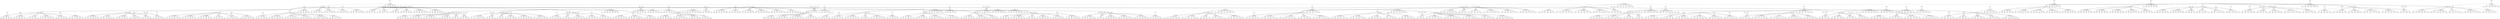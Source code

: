 strict digraph "" {
	0 -> 1	[label=1];
	0 -> 2	[label=1];
	0 -> 3	[label=3];
	0 -> 5	[label=1];
	0 -> 6	[label=3];
	1 -> 0	[label=1];
	1 -> 7	[label=3];
	1 -> 9	[label=0];
	1 -> 11	[label=4];
	1 -> 12	[label=1];
	2 -> 0	[label=3];
	2 -> 13	[label=1];
	2 -> 14	[label=2];
	2 -> 15	[label=4];
	2 -> 16	[label=2];
	2 -> 18	[label=1];
	3 -> 0	[label=1];
	3 -> 19	[label=2];
	3 -> 20	[label=3];
	3 -> 21	[label=0];
	3 -> 22	[label=1];
	3 -> 23	[label=5];
	3 -> 24	[label=1];
	4 -> 0	[label=4];
	4 -> 25	[label=1];
	4 -> 26	[label=3];
	4 -> 27	[label=1];
	4 -> 28	[label=1];
	4 -> 29	[label=4];
	4 -> 30	[label=2];
	5 -> 33	[label=1];
	5 -> 34	[label=2];
	5 -> 35	[label=2];
	5 -> 36	[label=3];
	6 -> 0	[label=2];
	6 -> 37	[label=6];
	6 -> 38	[label=2];
	6 -> 39	[label=4];
	6 -> 40	[label=2];
	6 -> 41	[label=6];
	6 -> 42	[label=2];
	7 -> 1	[label=1];
	7 -> 43	[label=1];
	7 -> 44	[label=4];
	7 -> 45	[label=3];
	7 -> 46	[label=4];
	7 -> 47	[label=3];
	7 -> 48	[label=2];
	8 -> 1	[label=2];
	8 -> 50	[label=3];
	8 -> 51	[label=2];
	8 -> 52	[label=2];
	8 -> 53	[label=0];
	8 -> 54	[label=4];
	9 -> 55	[label=3];
	9 -> 56	[label=3];
	9 -> 57	[label=2];
	9 -> 58	[label=4];
	9 -> 59	[label=2];
	9 -> 60	[label=5];
	10 -> 1	[label=4];
	10 -> 61	[label=3];
	10 -> 62	[label=3];
	10 -> 63	[label=3];
	10 -> 64	[label=3];
	10 -> 65	[label=2];
	10 -> 66	[label=1];
	11 -> 67	[label=4];
	11 -> 68	[label=2];
	11 -> 69	[label=3];
	11 -> 70	[label=3];
	11 -> 71	[label=1];
	11 -> 72	[label=2];
	12 -> 1	[label=0];
	12 -> 73	[label=0];
	12 -> 74	[label=3];
	12 -> 75	[label=4];
	12 -> 76	[label=6];
	12 -> 77	[label=3];
	12 -> 78	[label=2];
	13 -> 2	[label=3];
	13 -> 79	[label=3];
	13 -> 80	[label=2];
	13 -> 81	[label=1];
	13 -> 82	[label=1];
	13 -> 83	[label=6];
	13 -> 84	[label=4];
	14 -> 2	[label=2];
	14 -> 85	[label=1];
	14 -> 86	[label=0];
	14 -> 87	[label=2];
	14 -> 88	[label=2];
	14 -> 89	[label=2];
	14 -> 90	[label=3];
	15 -> 2	[label=3];
	15 -> 91	[label=1];
	15 -> 93	[label=1];
	15 -> 94	[label=0];
	15 -> 95	[label=3];
	15 -> 96	[label=3];
	16 -> 2	[label=4];
	16 -> 97	[label=3];
	16 -> 99	[label=3];
	16 -> 101	[label=1];
	17 -> 2	[label=4];
	17 -> 103	[label=2];
	17 -> 104	[label=1];
	17 -> 105	[label=1];
	17 -> 106	[label=2];
	17 -> 107	[label=4];
	17 -> 108	[label=4];
	18 -> 109	[label=0];
	18 -> 111	[label=2];
	18 -> 113	[label=3];
	18 -> 114	[label=2];
	19 -> 3	[label=3];
	19 -> 115	[label=1];
	19 -> 116	[label=2];
	19 -> 117	[label=5];
	19 -> 118	[label=2];
	20 -> 3	[label=3];
	20 -> 121	[label=4];
	20 -> 122	[label=5];
	20 -> 123	[label=0];
	20 -> 124	[label=4];
	20 -> 125	[label=1];
	20 -> 126	[label=6];
	21 -> 3	[label=2];
	21 -> 127	[label=3];
	21 -> 128	[label=5];
	21 -> 130	[label=4];
	21 -> 131	[label=3];
	22 -> 3	[label=1];
	22 -> 133	[label=2];
	22 -> 137	[label=1];
	22 -> 138	[label=2];
	23 -> 3	[label=1];
	23 -> 139	[label=3];
	23 -> 140	[label=2];
	23 -> 141	[label=1];
	23 -> 142	[label=2];
	23 -> 143	[label=4];
	23 -> 144	[label=3];
	24 -> 3	[label=1];
	24 -> 145	[label=3];
	24 -> 146	[label=1];
	24 -> 147	[label=3];
	24 -> 148	[label=1];
	24 -> 149	[label=4];
	24 -> 150	[label=2];
	25 -> 4	[label=4];
	25 -> 151	[label=3];
	25 -> 152	[label=5];
	25 -> 154	[label=3];
	25 -> 155	[label=2];
	25 -> 156	[label=2];
	26 -> 4	[label=2];
	26 -> 157	[label=3];
	26 -> 158	[label=2];
	26 -> 160	[label=2];
	26 -> 161	[label=5];
	26 -> 162	[label=2];
	27 -> 4	[label=1];
	27 -> 163	[label=3];
	27 -> 164	[label=5];
	27 -> 165	[label=1];
	27 -> 166	[label=3];
	27 -> 167	[label=4];
	27 -> 168	[label=4];
	28 -> 4	[label=5];
	28 -> 170	[label=2];
	28 -> 171	[label=3];
	28 -> 172	[label=3];
	28 -> 173	[label=2];
	28 -> 174	[label=4];
	29 -> 4	[label=2];
	29 -> 175	[label=2];
	29 -> 176	[label=3];
	29 -> 177	[label=1];
	29 -> 178	[label=3];
	29 -> 179	[label=3];
	29 -> 180	[label=1];
	30 -> 4	[label=2];
	30 -> 181	[label=3];
	30 -> 183	[label=3];
	30 -> 184	[label=3];
	30 -> 185	[label=5];
	30 -> 186	[label=4];
	31 -> 5	[label=2];
	31 -> 187	[label=0];
	31 -> 188	[label=4];
	31 -> 189	[label=3];
	31 -> 190	[label=2];
	31 -> 191	[label=2];
	31 -> 192	[label=3];
	32 -> 5	[label=1];
	32 -> 193	[label=2];
	32 -> 195	[label=3];
	32 -> 196	[label=2];
	32 -> 197	[label=5];
	32 -> 198	[label=2];
	33 -> 199	[label=1];
	33 -> 200	[label=2];
	33 -> 201	[label=3];
	33 -> 202	[label=4];
	33 -> 203	[label=4];
	34 -> 5	[label=0];
	34 -> 206	[label=0];
	34 -> 207	[label=3];
	34 -> 208	[label=4];
	34 -> 209	[label=2];
	34 -> 210	[label=2];
	35 -> 5	[label=4];
	35 -> 211	[label=3];
	35 -> 212	[label=3];
	35 -> 213	[label=4];
	35 -> 215	[label=3];
	35 -> 216	[label=3];
	36 -> 5	[label=0];
	36 -> 217	[label=3];
	36 -> 218	[label=2];
	36 -> 219	[label=1];
	36 -> 220	[label=2];
	36 -> 221	[label=4];
	36 -> 222	[label=1];
	37 -> 6	[label=3];
	37 -> 223	[label=3];
	37 -> 224	[label=4];
	37 -> 226	[label=3];
	37 -> 227	[label=3];
	38 -> 6	[label=2];
	38 -> 229	[label=3];
	38 -> 230	[label=4];
	38 -> 231	[label=3];
	38 -> 232	[label=2];
	38 -> 233	[label=3];
	38 -> 234	[label=4];
	39 -> 235	[label=3];
	39 -> 236	[label=1];
	39 -> 237	[label=2];
	39 -> 238	[label=1];
	39 -> 239	[label=3];
	40 -> 6	[label=1];
	40 -> 242	[label=6];
	40 -> 243	[label=1];
	40 -> 245	[label=2];
	40 -> 246	[label=4];
	41 -> 6	[label=2];
	41 -> 248	[label=4];
	41 -> 249	[label=1];
	41 -> 251	[label=3];
	41 -> 252	[label=2];
	42 -> 6	[label=2];
	42 -> 253	[label=2];
	42 -> 254	[label=2];
	42 -> 255	[label=2];
	42 -> 256	[label=4];
	42 -> 258	[label=2];
	43 -> 7	[label=2];
	43 -> 259	[label=3];
	43 -> 260	[label=4];
	43 -> 262	[label=3];
	43 -> 263	[label=4];
	43 -> 264	[label=3];
	44 -> 7	[label=1];
	44 -> 266	[label=1];
	44 -> 267	[label=3];
	44 -> 268	[label=2];
	44 -> 269	[label=2];
	44 -> 270	[label=2];
	45 -> 7	[label=2];
	45 -> 271	[label=3];
	45 -> 272	[label=7];
	45 -> 273	[label=2];
	45 -> 274	[label=4];
	45 -> 276	[label=1];
	46 -> 7	[label=2];
	46 -> 277	[label=3];
	46 -> 278	[label=2];
	46 -> 279	[label=3];
	46 -> 280	[label=2];
	46 -> 281	[label=4];
	46 -> 282	[label=4];
	47 -> 7	[label=1];
	47 -> 283	[label=1];
	47 -> 284	[label=2];
	47 -> 285	[label=5];
	47 -> 287	[label=1];
	47 -> 288	[label=0];
	48 -> 289	[label=4];
	48 -> 290	[label=4];
	48 -> 291	[label=2];
	48 -> 292	[label=2];
	48 -> 293	[label=2];
	48 -> 294	[label=5];
	49 -> 8	[label=1];
	49 -> 295	[label=4];
	49 -> 297	[label=1];
	49 -> 298	[label=3];
	49 -> 299	[label=2];
	49 -> 300	[label=4];
	50 -> 301	[label=4];
	50 -> 302	[label=3];
	50 -> 303	[label=4];
	50 -> 304	[label=1];
	50 -> 306	[label=3];
	51 -> 8	[label=4];
	51 -> 307	[label=0];
	51 -> 308	[label=1];
	51 -> 309	[label=3];
	51 -> 310	[label=2];
	51 -> 311	[label=1];
	52 -> 8	[label=5];
	52 -> 313	[label=3];
	52 -> 314	[label=1];
	52 -> 315	[label=4];
	52 -> 316	[label=2];
	52 -> 317	[label=5];
	53 -> 320	[label=0];
	53 -> 321	[label=4];
	53 -> 322	[label=1];
	53 -> 323	[label=2];
	53 -> 324	[label=2];
	54 -> 325	[label=2];
	54 -> 326	[label=1];
	54 -> 327	[label=0];
	54 -> 328	[label=1];
	54 -> 329	[label=1];
	54 -> 330	[label=4];
	55 -> 9	[label=2];
	55 -> 331	[label=2];
	55 -> 332	[label=5];
	55 -> 333	[label=1];
	55 -> 334	[label=2];
	55 -> 335	[label=4];
	55 -> 336	[label=4];
	56 -> 9	[label=1];
	56 -> 337	[label=3];
	56 -> 338	[label=2];
	56 -> 339	[label=3];
	56 -> 340	[label=5];
	56 -> 341	[label=4];
	56 -> 342	[label=4];
	57 -> 9	[label=3];
	57 -> 343	[label=2];
	57 -> 344	[label=1];
	57 -> 345	[label=4];
	57 -> 346	[label=6];
	57 -> 347	[label=5];
	58 -> 9	[label=5];
	58 -> 350	[label=1];
	58 -> 351	[label=2];
	58 -> 352	[label=1];
	58 -> 353	[label=2];
	58 -> 354	[label=3];
	59 -> 9	[label=1];
	59 -> 355	[label=1];
	59 -> 357	[label=2];
	59 -> 359	[label=3];
	59 -> 360	[label=4];
	60 -> 9	[label=3];
	60 -> 362	[label=3];
	60 -> 363	[label=3];
	60 -> 364	[label=0];
	60 -> 365	[label=2];
	60 -> 366	[label=5];
	61 -> 10	[label=3];
	61 -> 368	[label=2];
	61 -> 370	[label=3];
	61 -> 371	[label=2];
	61 -> 372	[label=3];
	62 -> 10	[label=3];
	62 -> 374	[label=2];
	62 -> 375	[label=3];
	62 -> 376	[label=2];
	62 -> 377	[label=3];
	62 -> 378	[label=1];
	63 -> 379	[label=3];
	63 -> 380	[label=2];
	63 -> 382	[label=1];
	63 -> 384	[label=1];
	64 -> 10	[label=0];
	64 -> 385	[label=2];
	64 -> 386	[label=5];
	64 -> 388	[label=2];
	64 -> 389	[label=1];
	64 -> 390	[label=3];
	65 -> 10	[label=4];
	65 -> 391	[label=2];
	65 -> 392	[label=4];
	65 -> 393	[label=2];
	65 -> 394	[label=2];
	65 -> 395	[label=1];
	65 -> 396	[label=2];
	66 -> 10	[label=1];
	66 -> 397	[label=3];
	66 -> 398	[label=0];
	66 -> 399	[label=3];
	66 -> 400	[label=2];
	66 -> 401	[label=3];
	66 -> 402	[label=5];
	67 -> 11	[label=0];
	67 -> 403	[label=1];
	67 -> 404	[label=1];
	67 -> 405	[label=4];
	67 -> 406	[label=2];
	67 -> 407	[label=1];
	67 -> 408	[label=2];
	68 -> 11	[label=1];
	68 -> 409	[label=2];
	68 -> 410	[label=0];
	68 -> 411	[label=3];
	68 -> 412	[label=2];
	68 -> 413	[label=0];
	68 -> 414	[label=2];
	69 -> 11	[label=1];
	69 -> 415	[label=4];
	69 -> 416	[label=4];
	69 -> 417	[label=4];
	69 -> 418	[label=2];
	69 -> 419	[label=4];
	69 -> 420	[label=7];
	70 -> 11	[label=2];
	70 -> 421	[label=3];
	70 -> 422	[label=3];
	70 -> 423	[label=4];
	70 -> 424	[label=0];
	70 -> 426	[label=4];
	71 -> 11	[label=3];
	71 -> 427	[label=1];
	71 -> 428	[label=3];
	71 -> 430	[label=2];
	71 -> 431	[label=1];
	71 -> 432	[label=1];
	72 -> 11	[label=1];
	72 -> 433	[label=3];
	72 -> 434	[label=2];
	72 -> 435	[label=2];
	72 -> 436	[label=3];
	72 -> 437	[label=4];
	72 -> 438	[label=3];
	73 -> 12	[label=5];
	73 -> 439	[label=2];
	73 -> 440	[label=1];
	73 -> 441	[label=4];
	73 -> 443	[label=3];
	73 -> 444	[label=3];
	74 -> 12	[label=2];
	74 -> 445	[label=4];
	74 -> 446	[label=5];
	74 -> 447	[label=2];
	74 -> 448	[label=1];
	74 -> 449	[label=3];
	74 -> 450	[label=3];
	75 -> 451	[label=3];
	75 -> 452	[label=6];
	75 -> 453	[label=1];
	75 -> 454	[label=2];
	75 -> 455	[label=2];
	75 -> 456	[label=2];
	76 -> 12	[label=3];
	76 -> 457	[label=4];
	76 -> 459	[label=2];
	76 -> 460	[label=1];
	76 -> 461	[label=3];
	76 -> 462	[label=1];
	77 -> 463	[label=5];
	77 -> 464	[label=3];
	77 -> 465	[label=4];
	77 -> 466	[label=2];
	77 -> 467	[label=3];
	77 -> 468	[label=3];
	78 -> 12	[label=3];
	78 -> 469	[label=6];
	78 -> 470	[label=3];
	78 -> 471	[label=5];
	78 -> 473	[label=1];
	78 -> 474	[label=5];
	79 -> 13	[label=7];
	79 -> 475	[label=3];
	79 -> 476	[label=3];
	79 -> 478	[label=2];
	79 -> 479	[label=4];
	79 -> 480	[label=2];
	80 -> 13	[label=1];
	80 -> 481	[label=4];
	80 -> 482	[label=4];
	80 -> 484	[label=3];
	80 -> 485	[label=3];
	80 -> 486	[label=2];
	81 -> 13	[label=1];
	81 -> 487	[label=3];
	81 -> 488	[label=2];
	81 -> 489	[label=3];
	81 -> 490	[label=2];
	81 -> 491	[label=3];
	81 -> 492	[label=3];
	82 -> 493	[label=0];
	82 -> 494	[label=2];
	82 -> 496	[label=3];
	82 -> 497	[label=2];
	82 -> 498	[label=3];
	83 -> 13	[label=5];
	83 -> 500	[label=0];
	83 -> 501	[label=3];
	83 -> 504	[label=3];
	84 -> 13	[label=6];
	84 -> 505	[label=0];
	84 -> 507	[label=3];
	84 -> 508	[label=5];
	84 -> 510	[label=0];
	85 -> 14	[label=2];
	85 -> 511	[label=5];
	85 -> 512	[label=1];
	85 -> 513	[label=0];
	85 -> 514	[label=1];
	85 -> 515	[label=2];
	85 -> 516	[label=2];
	86 -> 14	[label=4];
	86 -> 518	[label=3];
	86 -> 519	[label=3];
	86 -> 521	[label=3];
	86 -> 522	[label=2];
	87 -> 14	[label=2];
	87 -> 524	[label=1];
	87 -> 526	[label=2];
	87 -> 527	[label=2];
	88 -> 529	[label=2];
	88 -> 530	[label=1];
	88 -> 531	[label=3];
	88 -> 533	[label=2];
	88 -> 534	[label=5];
	89 -> 14	[label=4];
	89 -> 535	[label=2];
	89 -> 536	[label=1];
	89 -> 537	[label=1];
	89 -> 538	[label=6];
	89 -> 539	[label=1];
	89 -> 540	[label=2];
	90 -> 14	[label=3];
	90 -> 541	[label=3];
	90 -> 542	[label=3];
	90 -> 543	[label=5];
	90 -> 544	[label=2];
	90 -> 545	[label=2];
	90 -> 546	[label=1];
	91 -> 15	[label=4];
	91 -> 547	[label=3];
	91 -> 548	[label=1];
	91 -> 549	[label=1];
	91 -> 550	[label=3];
	91 -> 551	[label=1];
	92 -> 15	[label=1];
	92 -> 553	[label=5];
	92 -> 554	[label=4];
	92 -> 555	[label=2];
	92 -> 556	[label=2];
	92 -> 557	[label=2];
	92 -> 558	[label=1];
	93 -> 15	[label=5];
	93 -> 561	[label=1];
	93 -> 562	[label=2];
	93 -> 563	[label=3];
	93 -> 564	[label=1];
	94 -> 15	[label=5];
	94 -> 565	[label=3];
	94 -> 566	[label=4];
	94 -> 567	[label=2];
	94 -> 568	[label=3];
	94 -> 569	[label=3];
	95 -> 571	[label=2];
	95 -> 572	[label=2];
	95 -> 573	[label=1];
	95 -> 574	[label=6];
	95 -> 576	[label=2];
	96 -> 15	[label=3];
	96 -> 577	[label=4];
	96 -> 578	[label=3];
	96 -> 580	[label=4];
	96 -> 581	[label=4];
	96 -> 582	[label=2];
	97 -> 583	[label=4];
	97 -> 584	[label=2];
	97 -> 585	[label=2];
	97 -> 586	[label=1];
	97 -> 587	[label=1];
	97 -> 588	[label=3];
	98 -> 16	[label=1];
	98 -> 589	[label=2];
	98 -> 590	[label=1];
	98 -> 591	[label=3];
	98 -> 592	[label=3];
	99 -> 16	[label=2];
	99 -> 595	[label=2];
	99 -> 596	[label=5];
	99 -> 597	[label=0];
	99 -> 598	[label=4];
	99 -> 599	[label=3];
	99 -> 600	[label=3];
	100 -> 16	[label=2];
	100 -> 601	[label=3];
	100 -> 602	[label=4];
	100 -> 603	[label=6];
	100 -> 604	[label=2];
	100 -> 605	[label=4];
	100 -> 606	[label=3];
	101 -> 607	[label=1];
	101 -> 608	[label=0];
	101 -> 609	[label=1];
	101 -> 610	[label=1];
	101 -> 612	[label=1];
	102 -> 16	[label=2];
	102 -> 613	[label=2];
	102 -> 614	[label=3];
	102 -> 616	[label=3];
	102 -> 617	[label=1];
	102 -> 618	[label=3];
	103 -> 17	[label=1];
	103 -> 619	[label=3];
	103 -> 620	[label=2];
	103 -> 621	[label=2];
	103 -> 622	[label=3];
	103 -> 623	[label=3];
	103 -> 624	[label=2];
	104 -> 625	[label=7];
	104 -> 627	[label=1];
	104 -> 628	[label=4];
	104 -> 629	[label=3];
	104 -> 630	[label=2];
	105 -> 17	[label=3];
	105 -> 631	[label=5];
	105 -> 632	[label=3];
	105 -> 633	[label=1];
	105 -> 634	[label=4];
	105 -> 636	[label=3];
	106 -> 17	[label=2];
	106 -> 637	[label=2];
	106 -> 638	[label=3];
	106 -> 639	[label=2];
	106 -> 640	[label=1];
	106 -> 641	[label=2];
	106 -> 642	[label=3];
	107 -> 17	[label=5];
	107 -> 643	[label=2];
	107 -> 644	[label=2];
	107 -> 645	[label=2];
	107 -> 646	[label=0];
	107 -> 647	[label=1];
	107 -> 648	[label=5];
	108 -> 17	[label=3];
	108 -> 649	[label=3];
	108 -> 650	[label=1];
	108 -> 651	[label=4];
	108 -> 652	[label=1];
	108 -> 653	[label=1];
	108 -> 654	[label=3];
	109 -> 18	[label=2];
	109 -> 655	[label=1];
	109 -> 656	[label=3];
	109 -> 657	[label=5];
	109 -> 658	[label=3];
	109 -> 659	[label=2];
	109 -> 660	[label=1];
	110 -> 18	[label=0];
	110 -> 661	[label=4];
	110 -> 662	[label=4];
	110 -> 663	[label=3];
	110 -> 664	[label=2];
	110 -> 665	[label=3];
	110 -> 666	[label=3];
	111 -> 18	[label=3];
	111 -> 667	[label=5];
	111 -> 668	[label=2];
	111 -> 669	[label=4];
	111 -> 670	[label=0];
	111 -> 671	[label=4];
	111 -> 672	[label=1];
	112 -> 18	[label=4];
	112 -> 673	[label=5];
	112 -> 675	[label=6];
	112 -> 676	[label=4];
	112 -> 678	[label=4];
	113 -> 18	[label=1];
	113 -> 679	[label=2];
	113 -> 680	[label=2];
	113 -> 681	[label=3];
	113 -> 683	[label=2];
	113 -> 684	[label=3];
	114 -> 18	[label=3];
	114 -> 687	[label=1];
	114 -> 688	[label=2];
	114 -> 689	[label=3];
	114 -> 690	[label=3];
	115 -> 19	[label=3];
	115 -> 691	[label=1];
	115 -> 692	[label=3];
	115 -> 694	[label=3];
	115 -> 695	[label=1];
	115 -> 696	[label=3];
	116 -> 19	[label=2];
	116 -> 697	[label=1];
	116 -> 699	[label=2];
	116 -> 700	[label=2];
	116 -> 701	[label=2];
	116 -> 702	[label=4];
	117 -> 19	[label=2];
	117 -> 703	[label=0];
	117 -> 704	[label=3];
	117 -> 705	[label=1];
	117 -> 706	[label=3];
	117 -> 707	[label=0];
	117 -> 708	[label=2];
	118 -> 19	[label=3];
	118 -> 709	[label=4];
	118 -> 710	[label=1];
	118 -> 711	[label=2];
	118 -> 713	[label=0];
	118 -> 714	[label=2];
	119 -> 19	[label=2];
	119 -> 715	[label=2];
	119 -> 717	[label=2];
	120 -> 19	[label=1];
	120 -> 721	[label=5];
	120 -> 722	[label=1];
	120 -> 723	[label=3];
	120 -> 725	[label=1];
	120 -> 726	[label=2];
	121 -> 727	[label=2];
	121 -> 728	[label=2];
	121 -> 729	[label=2];
	121 -> 731	[label=2];
	121 -> 732	[label=5];
	122 -> 20	[label=1];
	122 -> 733	[label=4];
	122 -> 734	[label=3];
	122 -> 735	[label=2];
	122 -> 737	[label=1];
	122 -> 738	[label=3];
	123 -> 739	[label=2];
	123 -> 740	[label=3];
	123 -> 741	[label=0];
	123 -> 742	[label=2];
	123 -> 743	[label=3];
	123 -> 744	[label=3];
	124 -> 745	[label=3];
	124 -> 746	[label=1];
	124 -> 747	[label=3];
	124 -> 748	[label=5];
	125 -> 20	[label=4];
	125 -> 751	[label=1];
	125 -> 752	[label=3];
	125 -> 753	[label=3];
	125 -> 754	[label=3];
	125 -> 755	[label=2];
	125 -> 756	[label=2];
	126 -> 757	[label=4];
	126 -> 758	[label=2];
	126 -> 759	[label=3];
	126 -> 760	[label=2];
	126 -> 761	[label=4];
	127 -> 21	[label=3];
	127 -> 763	[label=2];
	127 -> 764	[label=3];
	127 -> 765	[label=2];
	127 -> 766	[label=0];
	127 -> 767	[label=5];
	127 -> 768	[label=4];
	128 -> 21	[label=3];
	128 -> 769	[label=1];
	128 -> 770	[label=2];
	128 -> 772	[label=3];
	128 -> 773	[label=4];
	128 -> 774	[label=3];
	129 -> 21	[label=5];
	129 -> 775	[label=2];
	129 -> 776	[label=4];
	129 -> 777	[label=2];
	129 -> 778	[label=2];
	129 -> 779	[label=3];
	129 -> 780	[label=2];
	130 -> 21	[label=3];
	130 -> 781	[label=3];
	130 -> 782	[label=1];
	130 -> 783	[label=2];
	130 -> 784	[label=5];
	130 -> 785	[label=3];
	130 -> 786	[label=3];
	131 -> 21	[label=3];
	131 -> 787	[label=2];
	131 -> 788	[label=3];
	131 -> 789	[label=4];
	131 -> 790	[label=0];
	131 -> 791	[label=2];
	131 -> 792	[label=0];
	132 -> 21	[label=3];
	132 -> 793	[label=3];
	132 -> 794	[label=2];
	132 -> 795	[label=3];
	132 -> 797	[label=5];
	132 -> 798	[label=0];
	133 -> 22	[label=2];
	133 -> 799	[label=3];
	133 -> 800	[label=3];
	133 -> 801	[label=2];
	133 -> 802	[label=2];
	133 -> 803	[label=1];
	133 -> 804	[label=1];
	134 -> 22	[label=3];
	134 -> 807	[label=3];
	134 -> 808	[label=4];
	134 -> 810	[label=1];
	135 -> 22	[label=1];
	135 -> 811	[label=4];
	135 -> 812	[label=2];
	135 -> 813	[label=4];
	135 -> 814	[label=2];
	135 -> 815	[label=3];
	135 -> 816	[label=3];
	136 -> 22	[label=3];
	136 -> 817	[label=1];
	136 -> 818	[label=4];
	136 -> 819	[label=2];
	136 -> 820	[label=1];
	136 -> 821	[label=4];
	136 -> 822	[label=3];
	137 -> 22	[label=2];
	137 -> 823	[label=1];
	137 -> 824	[label=2];
	137 -> 825	[label=4];
	137 -> 826	[label=4];
	137 -> 828	[label=2];
	138 -> 22	[label=0];
	138 -> 829	[label=2];
	138 -> 830	[label=1];
	138 -> 832	[label=3];
	138 -> 833	[label=2];
	139 -> 835	[label=2];
	139 -> 836	[label=4];
	139 -> 838	[label=4];
	139 -> 840	[label=4];
	140 -> 23	[label=3];
	140 -> 841	[label=2];
	140 -> 842	[label=4];
	140 -> 843	[label=1];
	140 -> 844	[label=6];
	140 -> 845	[label=3];
	140 -> 846	[label=5];
	141 -> 23	[label=2];
	141 -> 848	[label=0];
	141 -> 849	[label=2];
	141 -> 850	[label=1];
	141 -> 851	[label=7];
	142 -> 853	[label=3];
	142 -> 854	[label=4];
	142 -> 855	[label=5];
	142 -> 856	[label=4];
	142 -> 857	[label=2];
	142 -> 858	[label=2];
	143 -> 23	[label=3];
	143 -> 859	[label=3];
	143 -> 860	[label=3];
	143 -> 861	[label=3];
	143 -> 863	[label=3];
	143 -> 864	[label=2];
	144 -> 23	[label=3];
	144 -> 865	[label=3];
	144 -> 866	[label=3];
	144 -> 867	[label=3];
	144 -> 868	[label=2];
	144 -> 869	[label=3];
	144 -> 870	[label=2];
	145 -> 24	[label=6];
	145 -> 871	[label=5];
	145 -> 872	[label=0];
	145 -> 873	[label=2];
	145 -> 874	[label=4];
	145 -> 875	[label=2];
	145 -> 876	[label=0];
	146 -> 24	[label=3];
	146 -> 877	[label=5];
	146 -> 878	[label=2];
	146 -> 879	[label=3];
	147 -> 24	[label=2];
	147 -> 883	[label=0];
	147 -> 884	[label=4];
	147 -> 885	[label=5];
	147 -> 886	[label=2];
	147 -> 887	[label=1];
	148 -> 24	[label=1];
	148 -> 889	[label=3];
	148 -> 890	[label=1];
	148 -> 891	[label=2];
	148 -> 892	[label=7];
	148 -> 893	[label=4];
	148 -> 894	[label=4];
	149 -> 24	[label=1];
	149 -> 895	[label=3];
	149 -> 896	[label=2];
	149 -> 897	[label=1];
	149 -> 898	[label=2];
	149 -> 899	[label=3];
	149 -> 900	[label=2];
	150 -> 901	[label=2];
	150 -> 902	[label=1];
	150 -> 903	[label=2];
	150 -> 904	[label=4];
	150 -> 906	[label=4];
	151 -> 25	[label=5];
	151 -> 907	[label=3];
	151 -> 908	[label=3];
	151 -> 909	[label=3];
	151 -> 910	[label=2];
	151 -> 911	[label=2];
	151 -> 912	[label=1];
	152 -> 25	[label=3];
	152 -> 913	[label=0];
	152 -> 914	[label=3];
	152 -> 915	[label=1];
	152 -> 916	[label=1];
	152 -> 917	[label=2];
	152 -> 918	[label=2];
	153 -> 25	[label=0];
	153 -> 920	[label=2];
	153 -> 921	[label=4];
	153 -> 922	[label=3];
	153 -> 923	[label=1];
	153 -> 924	[label=2];
	154 -> 25	[label=2];
	154 -> 925	[label=1];
	154 -> 926	[label=4];
	154 -> 927	[label=5];
	154 -> 928	[label=2];
	154 -> 929	[label=1];
	154 -> 930	[label=1];
	155 -> 25	[label=3];
	155 -> 931	[label=3];
	155 -> 932	[label=3];
	155 -> 933	[label=4];
	155 -> 934	[label=1];
	155 -> 935	[label=3];
	155 -> 936	[label=3];
	156 -> 25	[label=2];
	156 -> 937	[label=3];
	156 -> 938	[label=1];
	156 -> 939	[label=5];
	156 -> 940	[label=0];
	156 -> 941	[label=1];
	156 -> 942	[label=3];
	157 -> 26	[label=4];
	157 -> 943	[label=1];
	157 -> 944	[label=2];
	157 -> 945	[label=0];
	157 -> 946	[label=2];
	157 -> 947	[label=2];
	157 -> 948	[label=3];
	158 -> 26	[label=1];
	158 -> 949	[label=1];
	158 -> 950	[label=3];
	158 -> 951	[label=5];
	158 -> 952	[label=2];
	158 -> 953	[label=1];
	158 -> 954	[label=2];
	159 -> 26	[label=2];
	159 -> 955	[label=3];
	159 -> 956	[label=1];
	159 -> 957	[label=1];
	159 -> 958	[label=5];
	159 -> 959	[label=3];
	160 -> 26	[label=1];
	160 -> 961	[label=1];
	160 -> 962	[label=2];
	160 -> 963	[label=3];
	160 -> 964	[label=0];
	160 -> 965	[label=3];
	160 -> 966	[label=1];
	161 -> 26	[label=4];
	161 -> 967	[label=3];
	161 -> 968	[label=1];
	161 -> 969	[label=2];
	161 -> 970	[label=1];
	161 -> 971	[label=3];
	161 -> 972	[label=2];
	162 -> 26	[label=3];
	162 -> 974	[label=1];
	162 -> 975	[label=2];
	162 -> 976	[label=1];
	162 -> 977	[label=3];
	162 -> 978	[label=3];
	163 -> 27	[label=5];
	163 -> 979	[label=2];
	163 -> 980	[label=3];
	163 -> 981	[label=2];
	163 -> 982	[label=4];
	163 -> 983	[label=4];
	163 -> 984	[label=3];
	164 -> 985	[label=2];
	164 -> 986	[label=2];
	164 -> 987	[label=2];
	164 -> 988	[label=4];
	164 -> 989	[label=3];
	164 -> 990	[label=2];
	165 -> 991	[label=1];
	165 -> 993	[label=2];
	165 -> 994	[label=3];
	165 -> 995	[label=2];
	166 -> 27	[label=5];
	166 -> 998	[label=3];
	166 -> 999	[label=1];
	166 -> 1000	[label=1];
	166 -> 1001	[label=2];
	166 -> 1002	[label=7];
	167 -> 27	[label=3];
	167 -> 1003	[label=3];
	167 -> 1004	[label=4];
	167 -> 1005	[label=4];
	167 -> 1007	[label=4];
	167 -> 1008	[label=3];
	168 -> 27	[label=4];
	168 -> 1009	[label=3];
	168 -> 1010	[label=3];
	168 -> 1011	[label=1];
	168 -> 1012	[label=3];
	168 -> 1013	[label=2];
	169 -> 28	[label=1];
	169 -> 1015	[label=3];
	169 -> 1016	[label=2];
	169 -> 1017	[label=0];
	169 -> 1018	[label=3];
	169 -> 1019	[label=3];
	170 -> 28	[label=3];
	170 -> 1022	[label=2];
	170 -> 1023	[label=1];
	170 -> 1024	[label=4];
	170 -> 1025	[label=3];
	170 -> 1026	[label=5];
	171 -> 28	[label=3];
	171 -> 1028	[label=0];
	171 -> 1029	[label=5];
	171 -> 1031	[label=4];
	171 -> 1032	[label=4];
	172 -> 28	[label=3];
	172 -> 1034	[label=5];
	172 -> 1035	[label=2];
	172 -> 1036	[label=3];
	172 -> 1037	[label=2];
	172 -> 1038	[label=4];
	173 -> 28	[label=3];
	173 -> 1039	[label=3];
	173 -> 1040	[label=3];
	173 -> 1041	[label=2];
	173 -> 1042	[label=2];
	173 -> 1043	[label=2];
	173 -> 1044	[label=1];
	174 -> 28	[label=4];
	174 -> 1045	[label=4];
	174 -> 1046	[label=4];
	174 -> 1047	[label=2];
	174 -> 1048	[label=4];
	174 -> 1049	[label=2];
	175 -> 1051	[label=4];
	175 -> 1052	[label=2];
	175 -> 1053	[label=0];
	175 -> 1055	[label=6];
	175 -> 1056	[label=2];
	176 -> 29	[label=6];
	176 -> 1057	[label=5];
	176 -> 1058	[label=2];
	176 -> 1060	[label=3];
	176 -> 1061	[label=1];
	176 -> 1062	[label=5];
	177 -> 29	[label=3];
	177 -> 1063	[label=3];
	177 -> 1064	[label=2];
	177 -> 1065	[label=1];
	177 -> 1066	[label=4];
	177 -> 1067	[label=5];
	178 -> 1069	[label=2];
	178 -> 1070	[label=5];
	178 -> 1071	[label=1];
	178 -> 1072	[label=3];
	178 -> 1073	[label=0];
	178 -> 1074	[label=3];
	179 -> 1075	[label=2];
	179 -> 1076	[label=3];
	179 -> 1077	[label=2];
	179 -> 1078	[label=4];
	179 -> 1079	[label=1];
	179 -> 1080	[label=3];
	180 -> 29	[label=2];
	180 -> 1081	[label=1];
	180 -> 1083	[label=1];
	180 -> 1084	[label=5];
	180 -> 1086	[label=1];
	181 -> 30	[label=3];
	181 -> 1087	[label=3];
	181 -> 1088	[label=2];
	181 -> 1089	[label=1];
	181 -> 1090	[label=3];
	181 -> 1091	[label=1];
	181 -> 1092	[label=3];
	182 -> 30	[label=2];
	182 -> 1093	[label=4];
	182 -> 1094	[label=3];
	182 -> 1096	[label=3];
	182 -> 1097	[label=2];
	182 -> 1098	[label=2];
	183 -> 30	[label=1];
	183 -> 1099	[label=1];
	183 -> 1100	[label=5];
	183 -> 1101	[label=2];
	183 -> 1102	[label=2];
	183 -> 1103	[label=1];
	183 -> 1104	[label=3];
	184 -> 30	[label=4];
	184 -> 1105	[label=3];
	184 -> 1106	[label=3];
	184 -> 1107	[label=3];
	184 -> 1108	[label=3];
	184 -> 1110	[label=2];
	185 -> 30	[label=2];
	185 -> 1111	[label=1];
	185 -> 1112	[label=0];
	185 -> 1113	[label=5];
	185 -> 1114	[label=2];
	185 -> 1115	[label=1];
	185 -> 1116	[label=3];
	186 -> 1117	[label=2];
	186 -> 1118	[label=2];
	186 -> 1120	[label=2];
	186 -> 1121	[label=2];
	186 -> 1122	[label=1];
	187 -> 31	[label=4];
	187 -> 1123	[label=1];
	187 -> 1124	[label=5];
	187 -> 1125	[label=1];
	187 -> 1126	[label=4];
	187 -> 1127	[label=4];
	187 -> 1128	[label=3];
	188 -> 31	[label=2];
	188 -> 1129	[label=2];
	188 -> 1130	[label=1];
	188 -> 1132	[label=1];
	189 -> 31	[label=1];
	189 -> 1135	[label=2];
	189 -> 1137	[label=3];
	189 -> 1138	[label=3];
	189 -> 1139	[label=2];
	189 -> 1140	[label=5];
	190 -> 31	[label=1];
	190 -> 1141	[label=1];
	190 -> 1142	[label=3];
	190 -> 1143	[label=3];
	190 -> 1144	[label=3];
	190 -> 1145	[label=3];
	190 -> 1146	[label=4];
	191 -> 31	[label=3];
	191 -> 1147	[label=2];
	191 -> 1148	[label=4];
	191 -> 1149	[label=5];
	191 -> 1150	[label=3];
	191 -> 1151	[label=1];
	191 -> 1152	[label=3];
	192 -> 31	[label=2];
	192 -> 1153	[label=3];
	192 -> 1154	[label=2];
	192 -> 1155	[label=2];
	192 -> 1156	[label=4];
	192 -> 1157	[label=2];
	192 -> 1158	[label=3];
	193 -> 1159	[label=2];
	193 -> 1160	[label=4];
	193 -> 1161	[label=4];
	193 -> 1162	[label=3];
	193 -> 1163	[label=2];
	193 -> 1164	[label=2];
	194 -> 32	[label=2];
	194 -> 1165	[label=3];
	194 -> 1166	[label=1];
	194 -> 1167	[label=7];
	194 -> 1168	[label=3];
	194 -> 1169	[label=3];
	194 -> 1170	[label=1];
	195 -> 32	[label=2];
	195 -> 1171	[label=0];
	195 -> 1172	[label=3];
	195 -> 1173	[label=4];
	195 -> 1174	[label=3];
	195 -> 1175	[label=2];
	195 -> 1176	[label=2];
	196 -> 32	[label=3];
	196 -> 1177	[label=0];
	196 -> 1178	[label=2];
	196 -> 1179	[label=4];
	196 -> 1180	[label=2];
	196 -> 1181	[label=4];
	196 -> 1182	[label=2];
	197 -> 32	[label=1];
	197 -> 1183	[label=5];
	197 -> 1184	[label=5];
	197 -> 1185	[label=4];
	197 -> 1186	[label=1];
	197 -> 1187	[label=0];
	197 -> 1188	[label=2];
	198 -> 32	[label=2];
	198 -> 1189	[label=5];
	198 -> 1190	[label=0];
	198 -> 1193	[label=4];
	198 -> 1194	[label=4];
	199 -> 33	[label=2];
	199 -> 1195	[label=2];
	199 -> 1196	[label=2];
	199 -> 1197	[label=2];
	199 -> 1198	[label=2];
	199 -> 1199	[label=5];
	199 -> 1200	[label=2];
	200 -> 33	[label=1];
	200 -> 1201	[label=2];
	200 -> 1202	[label=3];
	200 -> 1203	[label=2];
	200 -> 1204	[label=6];
	200 -> 1205	[label=2];
	200 -> 1206	[label=4];
	201 -> 1208	[label=2];
	201 -> 1209	[label=2];
	201 -> 1210	[label=1];
	201 -> 1212	[label=1];
	202 -> 33	[label=4];
	202 -> 1214	[label=3];
	202 -> 1215	[label=2];
	202 -> 1216	[label=3];
	202 -> 1217	[label=3];
	202 -> 1218	[label=3];
	203 -> 33	[label=3];
	203 -> 1219	[label=3];
	203 -> 1220	[label=2];
	203 -> 1221	[label=2];
	203 -> 1222	[label=2];
	203 -> 1223	[label=4];
	203 -> 1224	[label=5];
	204 -> 33	[label=2];
	204 -> 1225	[label=0];
	204 -> 1226	[label=3];
	204 -> 1227	[label=1];
	204 -> 1228	[label=2];
	204 -> 1229	[label=4];
	204 -> 1230	[label=2];
	205 -> 34	[label=3];
	205 -> 1231	[label=2];
	205 -> 1232	[label=2];
	205 -> 1233	[label=4];
	205 -> 1234	[label=3];
	205 -> 1235	[label=2];
	206 -> 34	[label=3];
	206 -> 1237	[label=2];
	206 -> 1238	[label=1];
	206 -> 1239	[label=3];
	206 -> 1241	[label=2];
	206 -> 1242	[label=5];
	207 -> 34	[label=2];
	207 -> 1243	[label=1];
	207 -> 1244	[label=2];
	207 -> 1245	[label=2];
	207 -> 1246	[label=4];
	207 -> 1247	[label=1];
	207 -> 1248	[label=3];
	208 -> 34	[label=5];
	208 -> 1249	[label=2];
	208 -> 1250	[label=3];
	208 -> 1251	[label=2];
	208 -> 1252	[label=1];
	208 -> 1253	[label=2];
	208 -> 1254	[label=5];
	209 -> 34	[label=1];
	209 -> 1255	[label=3];
	209 -> 1256	[label=1];
	209 -> 1257	[label=4];
	209 -> 1259	[label=6];
	209 -> 1260	[label=2];
	210 -> 34	[label=4];
	210 -> 1261	[label=2];
	210 -> 1262	[label=2];
	210 -> 1263	[label=1];
	210 -> 1264	[label=2];
	210 -> 1265	[label=2];
	210 -> 1266	[label=0];
	211 -> 35	[label=2];
	211 -> 1267	[label=2];
	211 -> 1268	[label=1];
	211 -> 1269	[label=0];
	211 -> 1270	[label=1];
	211 -> 1271	[label=2];
	211 -> 1272	[label=2];
	212 -> 1273	[label=0];
	212 -> 1274	[label=3];
	212 -> 1275	[label=1];
	212 -> 1276	[label=2];
	212 -> 1277	[label=2];
	212 -> 1278	[label=1];
	213 -> 1279	[label=1];
	213 -> 1280	[label=3];
	213 -> 1281	[label=2];
	213 -> 1282	[label=2];
	213 -> 1284	[label=3];
	214 -> 35	[label=1];
	214 -> 1285	[label=3];
	214 -> 1286	[label=3];
	214 -> 1287	[label=3];
	214 -> 1288	[label=4];
	214 -> 1289	[label=2];
	214 -> 1290	[label=4];
	215 -> 35	[label=1];
	215 -> 1291	[label=1];
	215 -> 1292	[label=3];
	215 -> 1294	[label=2];
	215 -> 1295	[label=1];
	215 -> 1296	[label=3];
	216 -> 35	[label=2];
	216 -> 1297	[label=2];
	216 -> 1298	[label=2];
	216 -> 1299	[label=1];
	216 -> 1300	[label=2];
	216 -> 1301	[label=2];
	216 -> 1302	[label=2];
	217 -> 36	[label=3];
	217 -> 1304	[label=4];
	217 -> 1306	[label=0];
	217 -> 1308	[label=1];
	218 -> 36	[label=3];
	218 -> 1309	[label=3];
	218 -> 1310	[label=1];
	218 -> 1311	[label=4];
	218 -> 1312	[label=3];
	218 -> 1313	[label=2];
	218 -> 1314	[label=4];
	219 -> 36	[label=1];
	219 -> 1315	[label=3];
	219 -> 1316	[label=4];
	219 -> 1317	[label=1];
	219 -> 1318	[label=4];
	219 -> 1319	[label=3];
	219 -> 1320	[label=2];
	220 -> 36	[label=2];
	220 -> 1321	[label=2];
	220 -> 1322	[label=1];
	220 -> 1323	[label=1];
	220 -> 1324	[label=7];
	220 -> 1325	[label=4];
	220 -> 1326	[label=4];
	221 -> 36	[label=1];
	221 -> 1327	[label=3];
	221 -> 1328	[label=3];
	221 -> 1329	[label=2];
	221 -> 1331	[label=3];
	221 -> 1332	[label=1];
	222 -> 36	[label=0];
	222 -> 1333	[label=3];
	222 -> 1334	[label=5];
	222 -> 1335	[label=4];
	222 -> 1336	[label=3];
	222 -> 1337	[label=3];
	222 -> 1338	[label=2];
	223 -> 1339	[label=2];
	223 -> 1340	[label=2];
	223 -> 1341	[label=3];
	223 -> 1342	[label=3];
	223 -> 1344	[label=3];
	224 -> 37	[label=2];
	224 -> 1345	[label=2];
	224 -> 1346	[label=1];
	224 -> 1347	[label=0];
	224 -> 1348	[label=2];
	224 -> 1349	[label=3];
	224 -> 1350	[label=1];
	225 -> 37	[label=2];
	225 -> 1351	[label=0];
	225 -> 1352	[label=4];
	225 -> 1354	[label=2];
	225 -> 1355	[label=3];
	225 -> 1356	[label=3];
	226 -> 37	[label=4];
	226 -> 1357	[label=2];
	226 -> 1358	[label=0];
	226 -> 1359	[label=2];
	226 -> 1361	[label=3];
	227 -> 37	[label=2];
	227 -> 1363	[label=1];
	227 -> 1364	[label=2];
	227 -> 1368	[label=1];
	228 -> 37	[label=5];
	228 -> 1369	[label=3];
	228 -> 1370	[label=2];
	228 -> 1371	[label=3];
	228 -> 1373	[label=3];
	228 -> 1374	[label=1];
	229 -> 1375	[label=3];
	229 -> 1376	[label=3];
	229 -> 1377	[label=1];
	229 -> 1378	[label=3];
	229 -> 1379	[label=4];
	230 -> 38	[label=6];
	230 -> 1381	[label=3];
	230 -> 1382	[label=2];
	230 -> 1383	[label=3];
	230 -> 1385	[label=3];
	230 -> 1386	[label=3];
	231 -> 38	[label=2];
	231 -> 1387	[label=3];
	231 -> 1389	[label=1];
	231 -> 1390	[label=2];
	231 -> 1391	[label=3];
	231 -> 1392	[label=1];
	232 -> 38	[label=2];
	232 -> 1393	[label=2];
	232 -> 1394	[label=3];
	232 -> 1395	[label=2];
	232 -> 1396	[label=1];
	232 -> 1397	[label=1];
	232 -> 1398	[label=3];
	233 -> 38	[label=1];
	233 -> 1399	[label=2];
	233 -> 1401	[label=2];
	233 -> 1402	[label=3];
	233 -> 1403	[label=3];
	233 -> 1404	[label=4];
	234 -> 38	[label=5];
	234 -> 1405	[label=3];
	234 -> 1407	[label=7];
	234 -> 1408	[label=1];
	234 -> 1409	[label=1];
	234 -> 1410	[label=3];
	235 -> 39	[label=2];
	235 -> 1411	[label=0];
	235 -> 1414	[label=0];
	235 -> 1415	[label=2];
	235 -> 1416	[label=1];
	236 -> 39	[label=3];
	236 -> 1417	[label=2];
	236 -> 1418	[label=2];
	236 -> 1419	[label=2];
	236 -> 1420	[label=4];
	236 -> 1421	[label=3];
	236 -> 1422	[label=2];
	237 -> 1423	[label=5];
	237 -> 1424	[label=3];
	237 -> 1425	[label=3];
	237 -> 1426	[label=2];
	237 -> 1427	[label=1];
	237 -> 1428	[label=2];
	238 -> 39	[label=3];
	238 -> 1430	[label=2];
	238 -> 1431	[label=2];
	238 -> 1432	[label=0];
	238 -> 1433	[label=2];
	238 -> 1434	[label=2];
	239 -> 39	[label=2];
	239 -> 1435	[label=4];
	239 -> 1436	[label=3];
	239 -> 1437	[label=3];
	239 -> 1439	[label=3];
	239 -> 1440	[label=4];
	240 -> 39	[label=3];
	240 -> 1441	[label=3];
	240 -> 1442	[label=0];
	240 -> 1443	[label=4];
	240 -> 1444	[label=4];
	240 -> 1445	[label=4];
	241 -> 40	[label=2];
	241 -> 1447	[label=1];
	241 -> 1448	[label=4];
	241 -> 1449	[label=4];
	241 -> 1450	[label=1];
	241 -> 1451	[label=2];
	241 -> 1452	[label=2];
	242 -> 40	[label=0];
	242 -> 1453	[label=3];
	242 -> 1455	[label=3];
	242 -> 1457	[label=4];
	242 -> 1458	[label=3];
	243 -> 40	[label=2];
	243 -> 1459	[label=0];
	243 -> 1460	[label=2];
	243 -> 1461	[label=1];
	243 -> 1462	[label=2];
	243 -> 1463	[label=3];
	244 -> 40	[label=1];
	244 -> 1465	[label=5];
	244 -> 1466	[label=3];
	244 -> 1467	[label=2];
	244 -> 1468	[label=4];
	244 -> 1470	[label=3];
	245 -> 40	[label=3];
	245 -> 1472	[label=4];
	245 -> 1473	[label=1];
	245 -> 1475	[label=3];
	245 -> 1476	[label=1];
	246 -> 40	[label=4];
	246 -> 1477	[label=4];
	246 -> 1479	[label=4];
	246 -> 1480	[label=2];
	246 -> 1481	[label=3];
	247 -> 41	[label=2];
	247 -> 1483	[label=2];
	247 -> 1484	[label=3];
	247 -> 1485	[label=2];
	247 -> 1486	[label=3];
	247 -> 1488	[label=1];
	248 -> 1489	[label=4];
	248 -> 1490	[label=3];
	248 -> 1491	[label=3];
	248 -> 1492	[label=2];
	248 -> 1493	[label=2];
	248 -> 1494	[label=3];
	249 -> 41	[label=1];
	249 -> 1495	[label=0];
	249 -> 1496	[label=4];
	249 -> 1497	[label=2];
	249 -> 1499	[label=2];
	249 -> 1500	[label=2];
	250 -> 41	[label=2];
	250 -> 1501	[label=2];
	250 -> 1503	[label=4];
	250 -> 1504	[label=2];
	250 -> 1505	[label=3];
	250 -> 1506	[label=1];
	251 -> 41	[label=2];
	251 -> 1507	[label=3];
	251 -> 1508	[label=3];
	251 -> 1509	[label=2];
	251 -> 1510	[label=1];
	251 -> 1511	[label=1];
	251 -> 1512	[label=7];
	252 -> 41	[label=3];
	252 -> 1513	[label=2];
	252 -> 1514	[label=3];
	252 -> 1515	[label=1];
	252 -> 1516	[label=2];
	252 -> 1517	[label=2];
	252 -> 1518	[label=2];
	253 -> 42	[label=3];
	253 -> 1519	[label=1];
	253 -> 1520	[label=3];
	253 -> 1521	[label=2];
	253 -> 1523	[label=2];
	253 -> 1524	[label=3];
	254 -> 1526	[label=5];
	254 -> 1527	[label=4];
	254 -> 1528	[label=4];
	254 -> 1529	[label=2];
	254 -> 1530	[label=2];
	255 -> 42	[label=0];
	255 -> 1531	[label=2];
	255 -> 1533	[label=3];
	255 -> 1534	[label=1];
	255 -> 1535	[label=4];
	255 -> 1536	[label=3];
	256 -> 42	[label=2];
	256 -> 1538	[label=2];
	256 -> 1539	[label=3];
	256 -> 1540	[label=3];
	256 -> 1541	[label=2];
	256 -> 1542	[label=3];
	257 -> 42	[label=1];
	257 -> 1543	[label=2];
	257 -> 1544	[label=4];
	257 -> 1545	[label=4];
	257 -> 1546	[label=3];
	257 -> 1548	[label=3];
	258 -> 42	[label=3];
	258 -> 1549	[label=5];
	258 -> 1550	[label=4];
	258 -> 1551	[label=3];
	258 -> 1552	[label=0];
	258 -> 1553	[label=5];
	258 -> 1554	[label=4];
	259 -> 43	[label=3];
	260 -> 43	[label=3];
	261 -> 43	[label=5];
	262 -> 43	[label=4];
	263 -> 43	[label=1];
	265 -> 44	[label=4];
	266 -> 44	[label=3];
	267 -> 44	[label=3];
	268 -> 44	[label=5];
	269 -> 44	[label=2];
	270 -> 44	[label=2];
	272 -> 45	[label=2];
	273 -> 45	[label=2];
	274 -> 45	[label=3];
	275 -> 45	[label=5];
	277 -> 46	[label=2];
	278 -> 46	[label=2];
	279 -> 46	[label=3];
	280 -> 46	[label=3];
	281 -> 46	[label=4];
	282 -> 46	[label=2];
	283 -> 47	[label=2];
	284 -> 47	[label=2];
	285 -> 47	[label=2];
	286 -> 47	[label=1];
	287 -> 47	[label=3];
	288 -> 47	[label=3];
	289 -> 48	[label=4];
	290 -> 48	[label=2];
	292 -> 48	[label=3];
	293 -> 48	[label=0];
	294 -> 48	[label=0];
	295 -> 49	[label=1];
	296 -> 49	[label=0];
	298 -> 49	[label=2];
	299 -> 49	[label=1];
	300 -> 49	[label=5];
	301 -> 50	[label=1];
	302 -> 50	[label=4];
	303 -> 50	[label=1];
	304 -> 50	[label=3];
	305 -> 50	[label=4];
	306 -> 50	[label=3];
	307 -> 51	[label=2];
	309 -> 51	[label=2];
	310 -> 51	[label=3];
	311 -> 51	[label=2];
	312 -> 51	[label=2];
	313 -> 52	[label=1];
	314 -> 52	[label=4];
	315 -> 52	[label=3];
	316 -> 52	[label=2];
	317 -> 52	[label=2];
	318 -> 52	[label=3];
	319 -> 53	[label=4];
	320 -> 53	[label=3];
	322 -> 53	[label=3];
	323 -> 53	[label=2];
	324 -> 53	[label=1];
	325 -> 54	[label=2];
	326 -> 54	[label=2];
	327 -> 54	[label=5];
	329 -> 54	[label=5];
	330 -> 54	[label=1];
	331 -> 55	[label=1];
	332 -> 55	[label=1];
	333 -> 55	[label=3];
	334 -> 55	[label=4];
	335 -> 55	[label=3];
	336 -> 55	[label=0];
	337 -> 56	[label=3];
	338 -> 56	[label=1];
	339 -> 56	[label=5];
	340 -> 56	[label=1];
	343 -> 57	[label=3];
	344 -> 57	[label=3];
	345 -> 57	[label=2];
	346 -> 57	[label=2];
	347 -> 57	[label=3];
	348 -> 57	[label=0];
	349 -> 58	[label=2];
	350 -> 58	[label=2];
	352 -> 58	[label=3];
	353 -> 58	[label=4];
	354 -> 58	[label=1];
	355 -> 59	[label=1];
	356 -> 59	[label=2];
	357 -> 59	[label=3];
	358 -> 59	[label=3];
	359 -> 59	[label=2];
	360 -> 59	[label=3];
	361 -> 60	[label=2];
	362 -> 60	[label=2];
	363 -> 60	[label=3];
	364 -> 60	[label=2];
	365 -> 60	[label=5];
	367 -> 61	[label=1];
	368 -> 61	[label=1];
	369 -> 61	[label=1];
	370 -> 61	[label=2];
	371 -> 61	[label=0];
	372 -> 61	[label=3];
	373 -> 62	[label=2];
	375 -> 62	[label=1];
	377 -> 62	[label=3];
	378 -> 62	[label=4];
	380 -> 63	[label=2];
	381 -> 63	[label=3];
	382 -> 63	[label=6];
	383 -> 63	[label=1];
	384 -> 63	[label=0];
	385 -> 64	[label=4];
	386 -> 64	[label=3];
	387 -> 64	[label=2];
	388 -> 64	[label=0];
	390 -> 64	[label=2];
	391 -> 65	[label=2];
	392 -> 65	[label=3];
	393 -> 65	[label=3];
	394 -> 65	[label=2];
	395 -> 65	[label=1];
	396 -> 65	[label=2];
	397 -> 66	[label=3];
	398 -> 66	[label=3];
	399 -> 66	[label=6];
	400 -> 66	[label=3];
	401 -> 66	[label=0];
	402 -> 66	[label=6];
	403 -> 67	[label=2];
	404 -> 67	[label=4];
	405 -> 67	[label=2];
	406 -> 67	[label=1];
	407 -> 67	[label=1];
	408 -> 67	[label=3];
	409 -> 68	[label=3];
	410 -> 68	[label=0];
	411 -> 68	[label=5];
	412 -> 68	[label=3];
	413 -> 68	[label=2];
	414 -> 68	[label=2];
	415 -> 69	[label=2];
	416 -> 69	[label=3];
	417 -> 69	[label=2];
	418 -> 69	[label=2];
	419 -> 69	[label=1];
	420 -> 69	[label=1];
	421 -> 70	[label=3];
	422 -> 70	[label=1];
	423 -> 70	[label=0];
	424 -> 70	[label=1];
	425 -> 70	[label=2];
	427 -> 71	[label=5];
	429 -> 71	[label=3];
	430 -> 71	[label=2];
	431 -> 71	[label=2];
	432 -> 71	[label=1];
	434 -> 72	[label=5];
	435 -> 72	[label=3];
	436 -> 72	[label=2];
	437 -> 72	[label=5];
	438 -> 72	[label=1];
	439 -> 73	[label=2];
	440 -> 73	[label=1];
	441 -> 73	[label=4];
	442 -> 73	[label=5];
	443 -> 73	[label=2];
	444 -> 73	[label=3];
	445 -> 74	[label=3];
	446 -> 74	[label=2];
	447 -> 74	[label=4];
	448 -> 74	[label=1];
	449 -> 74	[label=2];
	450 -> 74	[label=3];
	451 -> 75	[label=2];
	452 -> 75	[label=2];
	454 -> 75	[label=2];
	455 -> 75	[label=2];
	456 -> 75	[label=1];
	457 -> 76	[label=2];
	458 -> 76	[label=5];
	460 -> 76	[label=2];
	461 -> 76	[label=3];
	462 -> 76	[label=5];
	463 -> 77	[label=4];
	465 -> 77	[label=2];
	466 -> 77	[label=3];
	467 -> 77	[label=2];
	468 -> 77	[label=3];
	469 -> 78	[label=1];
	470 -> 78	[label=2];
	472 -> 78	[label=2];
	473 -> 78	[label=4];
	474 -> 78	[label=3];
	475 -> 79	[label=5];
	476 -> 79	[label=5];
	477 -> 79	[label=4];
	478 -> 79	[label=5];
	479 -> 79	[label=4];
	480 -> 79	[label=3];
	481 -> 80	[label=6];
	482 -> 80	[label=1];
	483 -> 80	[label=5];
	484 -> 80	[label=4];
	485 -> 80	[label=2];
	486 -> 80	[label=4];
	487 -> 81	[label=3];
	488 -> 81	[label=1];
	489 -> 81	[label=1];
	490 -> 81	[label=3];
	491 -> 81	[label=4];
	494 -> 82	[label=3];
	495 -> 82	[label=1];
	496 -> 82	[label=3];
	497 -> 82	[label=3];
	498 -> 82	[label=4];
	499 -> 83	[label=2];
	500 -> 83	[label=5];
	501 -> 83	[label=5];
	502 -> 83	[label=2];
	503 -> 83	[label=2];
	504 -> 83	[label=3];
	505 -> 84	[label=5];
	506 -> 84	[label=4];
	507 -> 84	[label=4];
	508 -> 84	[label=0];
	509 -> 84	[label=3];
	510 -> 84	[label=3];
	511 -> 85	[label=4];
	512 -> 85	[label=2];
	514 -> 85	[label=3];
	515 -> 85	[label=3];
	516 -> 85	[label=3];
	517 -> 86	[label=5];
	518 -> 86	[label=5];
	519 -> 86	[label=3];
	520 -> 86	[label=4];
	521 -> 86	[label=4];
	523 -> 87	[label=5];
	524 -> 87	[label=3];
	525 -> 87	[label=6];
	526 -> 87	[label=1];
	527 -> 87	[label=4];
	528 -> 87	[label=2];
	529 -> 88	[label=2];
	530 -> 88	[label=2];
	531 -> 88	[label=2];
	532 -> 88	[label=1];
	533 -> 88	[label=1];
	534 -> 88	[label=4];
	535 -> 89	[label=3];
	536 -> 89	[label=4];
	537 -> 89	[label=1];
	538 -> 89	[label=3];
	539 -> 89	[label=3];
	540 -> 89	[label=3];
	541 -> 90	[label=2];
	543 -> 90	[label=3];
	544 -> 90	[label=2];
	545 -> 90	[label=3];
	546 -> 90	[label=2];
	547 -> 91	[label=2];
	548 -> 91	[label=1];
	549 -> 91	[label=2];
	550 -> 91	[label=2];
	551 -> 91	[label=1];
	552 -> 91	[label=3];
	553 -> 92	[label=4];
	554 -> 92	[label=3];
	555 -> 92	[label=4];
	556 -> 92	[label=4];
	557 -> 92	[label=1];
	558 -> 92	[label=2];
	559 -> 93	[label=2];
	560 -> 93	[label=3];
	561 -> 93	[label=5];
	562 -> 93	[label=3];
	565 -> 94	[label=2];
	566 -> 94	[label=3];
	567 -> 94	[label=5];
	568 -> 94	[label=1];
	569 -> 94	[label=2];
	570 -> 94	[label=2];
	571 -> 95	[label=0];
	572 -> 95	[label=2];
	573 -> 95	[label=4];
	574 -> 95	[label=5];
	575 -> 95	[label=2];
	576 -> 95	[label=2];
	577 -> 96	[label=4];
	578 -> 96	[label=3];
	579 -> 96	[label=4];
	580 -> 96	[label=2];
	582 -> 96	[label=4];
	583 -> 97	[label=3];
	584 -> 97	[label=3];
	585 -> 97	[label=1];
	586 -> 97	[label=3];
	587 -> 97	[label=2];
	588 -> 97	[label=3];
	589 -> 98	[label=1];
	590 -> 98	[label=3];
	591 -> 98	[label=2];
	592 -> 98	[label=1];
	593 -> 98	[label=1];
	594 -> 98	[label=3];
	595 -> 99	[label=2];
	596 -> 99	[label=3];
	597 -> 99	[label=2];
	598 -> 99	[label=1];
	599 -> 99	[label=2];
	600 -> 99	[label=2];
	601 -> 100	[label=3];
	602 -> 100	[label=2];
	603 -> 100	[label=2];
	608 -> 101	[label=2];
	609 -> 101	[label=3];
	610 -> 101	[label=3];
	611 -> 101	[label=4];
	612 -> 101	[label=2];
	613 -> 102	[label=1];
	614 -> 102	[label=1];
	615 -> 102	[label=3];
	616 -> 102	[label=1];
	617 -> 102	[label=3];
	618 -> 102	[label=5];
	619 -> 103	[label=2];
	620 -> 103	[label=4];
	621 -> 103	[label=1];
	622 -> 103	[label=1];
	623 -> 103	[label=1];
	624 -> 103	[label=4];
	625 -> 104	[label=4];
	626 -> 104	[label=3];
	627 -> 104	[label=4];
	628 -> 104	[label=3];
	630 -> 104	[label=0];
	631 -> 105	[label=2];
	632 -> 105	[label=1];
	633 -> 105	[label=0];
	634 -> 105	[label=0];
	635 -> 105	[label=2];
	636 -> 105	[label=2];
	637 -> 106	[label=2];
	638 -> 106	[label=3];
	639 -> 106	[label=2];
	640 -> 106	[label=3];
	642 -> 106	[label=1];
	643 -> 107	[label=2];
	644 -> 107	[label=1];
	645 -> 107	[label=4];
	646 -> 107	[label=3];
	647 -> 107	[label=5];
	649 -> 108	[label=1];
	650 -> 108	[label=2];
	651 -> 108	[label=0];
	655 -> 109	[label=2];
	656 -> 109	[label=0];
	657 -> 109	[label=3];
	658 -> 109	[label=2];
	659 -> 109	[label=4];
	660 -> 109	[label=3];
	661 -> 110	[label=4];
	662 -> 110	[label=4];
	663 -> 110	[label=3];
	664 -> 110	[label=1];
	666 -> 110	[label=4];
	667 -> 111	[label=4];
	668 -> 111	[label=3];
	670 -> 111	[label=2];
	671 -> 111	[label=5];
	672 -> 111	[label=3];
	673 -> 112	[label=2];
	674 -> 112	[label=2];
	675 -> 112	[label=5];
	676 -> 112	[label=3];
	677 -> 112	[label=2];
	679 -> 113	[label=3];
	680 -> 113	[label=1];
	681 -> 113	[label=1];
	682 -> 113	[label=4];
	683 -> 113	[label=4];
	684 -> 113	[label=4];
	685 -> 114	[label=2];
	686 -> 114	[label=5];
	687 -> 114	[label=2];
	688 -> 114	[label=2];
	689 -> 114	[label=2];
	691 -> 115	[label=4];
	693 -> 115	[label=4];
	694 -> 115	[label=3];
	695 -> 115	[label=3];
	696 -> 115	[label=4];
	697 -> 116	[label=2];
	698 -> 116	[label=4];
	699 -> 116	[label=1];
	700 -> 116	[label=3];
	701 -> 116	[label=2];
	702 -> 116	[label=2];
	703 -> 117	[label=5];
	704 -> 117	[label=3];
	705 -> 117	[label=2];
	706 -> 117	[label=2];
	707 -> 117	[label=5];
	708 -> 117	[label=2];
	709 -> 118	[label=3];
	710 -> 118	[label=1];
	711 -> 118	[label=0];
	712 -> 118	[label=0];
	713 -> 118	[label=4];
	714 -> 118	[label=3];
	715 -> 119	[label=4];
	716 -> 119	[label=0];
	717 -> 119	[label=2];
	718 -> 119	[label=2];
	719 -> 119	[label=0];
	720 -> 119	[label=2];
	722 -> 120	[label=5];
	724 -> 120	[label=2];
	725 -> 120	[label=1];
	726 -> 120	[label=2];
	727 -> 121	[label=2];
	729 -> 121	[label=5];
	730 -> 121	[label=2];
	731 -> 121	[label=3];
	732 -> 121	[label=2];
	733 -> 122	[label=3];
	734 -> 122	[label=3];
	735 -> 122	[label=1];
	736 -> 122	[label=1];
	737 -> 122	[label=2];
	738 -> 122	[label=2];
	739 -> 123	[label=2];
	740 -> 123	[label=1];
	741 -> 123	[label=1];
	742 -> 123	[label=0];
	743 -> 123	[label=4];
	744 -> 123	[label=3];
	745 -> 124	[label=2];
	747 -> 124	[label=3];
	749 -> 124	[label=1];
	750 -> 124	[label=2];
	751 -> 125	[label=4];
	752 -> 125	[label=2];
	753 -> 125	[label=3];
	754 -> 125	[label=1];
	755 -> 125	[label=1];
	756 -> 125	[label=3];
	757 -> 126	[label=1];
	758 -> 126	[label=2];
	759 -> 126	[label=3];
	760 -> 126	[label=5];
	761 -> 126	[label=5];
	762 -> 126	[label=3];
	764 -> 127	[label=1];
	765 -> 127	[label=2];
	766 -> 127	[label=4];
	767 -> 127	[label=5];
	769 -> 128	[label=2];
	770 -> 128	[label=2];
	771 -> 128	[label=3];
	772 -> 128	[label=1];
	773 -> 128	[label=2];
	774 -> 128	[label=4];
	775 -> 129	[label=3];
	776 -> 129	[label=2];
	777 -> 129	[label=5];
	778 -> 129	[label=0];
	779 -> 129	[label=1];
	780 -> 129	[label=2];
	781 -> 130	[label=0];
	782 -> 130	[label=1];
	783 -> 130	[label=2];
	784 -> 130	[label=2];
	785 -> 130	[label=2];
	786 -> 130	[label=1];
	787 -> 131	[label=3];
	790 -> 131	[label=2];
	791 -> 131	[label=6];
	792 -> 131	[label=2];
	794 -> 132	[label=4];
	795 -> 132	[label=4];
	796 -> 132	[label=5];
	797 -> 132	[label=2];
	799 -> 133	[label=1];
	801 -> 133	[label=1];
	802 -> 133	[label=2];
	803 -> 133	[label=1];
	804 -> 133	[label=2];
	805 -> 134	[label=5];
	806 -> 134	[label=2];
	807 -> 134	[label=3];
	808 -> 134	[label=3];
	809 -> 134	[label=1];
	811 -> 135	[label=4];
	812 -> 135	[label=3];
	813 -> 135	[label=5];
	815 -> 135	[label=2];
	817 -> 136	[label=4];
	818 -> 136	[label=2];
	820 -> 136	[label=0];
	821 -> 136	[label=5];
	822 -> 136	[label=2];
	823 -> 137	[label=3];
	824 -> 137	[label=4];
	825 -> 137	[label=1];
	826 -> 137	[label=3];
	827 -> 137	[label=3];
	828 -> 137	[label=2];
	829 -> 138	[label=5];
	830 -> 138	[label=2];
	831 -> 138	[label=3];
	832 -> 138	[label=1];
	833 -> 138	[label=0];
	834 -> 138	[label=3];
	835 -> 139	[label=4];
	836 -> 139	[label=3];
	837 -> 139	[label=3];
	838 -> 139	[label=2];
	839 -> 139	[label=1];
	840 -> 139	[label=2];
	841 -> 140	[label=3];
	842 -> 140	[label=3];
	843 -> 140	[label=2];
	844 -> 140	[label=3];
	845 -> 140	[label=1];
	846 -> 140	[label=3];
	847 -> 141	[label=3];
	849 -> 141	[label=1];
	850 -> 141	[label=0];
	851 -> 141	[label=2];
	852 -> 141	[label=1];
	853 -> 142	[label=2];
	854 -> 142	[label=0];
	855 -> 142	[label=3];
	856 -> 142	[label=3];
	857 -> 142	[label=1];
	859 -> 143	[label=2];
	860 -> 143	[label=4];
	861 -> 143	[label=1];
	862 -> 143	[label=4];
	863 -> 143	[label=2];
	864 -> 143	[label=3];
	865 -> 144	[label=3];
	866 -> 144	[label=2];
	867 -> 144	[label=6];
	868 -> 144	[label=4];
	869 -> 144	[label=1];
	870 -> 144	[label=2];
	871 -> 145	[label=2];
	872 -> 145	[label=4];
	873 -> 145	[label=2];
	874 -> 145	[label=5];
	876 -> 145	[label=1];
	877 -> 146	[label=1];
	878 -> 146	[label=2];
	880 -> 146	[label=1];
	881 -> 146	[label=1];
	882 -> 146	[label=0];
	883 -> 147	[label=3];
	884 -> 147	[label=3];
	885 -> 147	[label=3];
	886 -> 147	[label=6];
	887 -> 147	[label=3];
	888 -> 147	[label=3];
	889 -> 148	[label=0];
	890 -> 148	[label=2];
	891 -> 148	[label=2];
	892 -> 148	[label=2];
	894 -> 148	[label=3];
	896 -> 149	[label=6];
	897 -> 149	[label=2];
	898 -> 149	[label=3];
	899 -> 149	[label=0];
	900 -> 149	[label=3];
	901 -> 150	[label=2];
	902 -> 150	[label=4];
	903 -> 150	[label=1];
	904 -> 150	[label=0];
	905 -> 150	[label=1];
	906 -> 150	[label=3];
	908 -> 151	[label=4];
	909 -> 151	[label=4];
	910 -> 151	[label=4];
	911 -> 151	[label=6];
	912 -> 151	[label=3];
	913 -> 152	[label=3];
	916 -> 152	[label=2];
	917 -> 152	[label=3];
	918 -> 152	[label=0];
	919 -> 153	[label=3];
	920 -> 153	[label=3];
	921 -> 153	[label=1];
	922 -> 153	[label=1];
	923 -> 153	[label=2];
	924 -> 153	[label=2];
	925 -> 154	[label=2];
	926 -> 154	[label=3];
	927 -> 154	[label=1];
	929 -> 154	[label=3];
	930 -> 154	[label=0];
	931 -> 155	[label=2];
	932 -> 155	[label=1];
	933 -> 155	[label=3];
	935 -> 155	[label=5];
	936 -> 155	[label=1];
	937 -> 156	[label=3];
	938 -> 156	[label=3];
	939 -> 156	[label=1];
	940 -> 156	[label=1];
	941 -> 156	[label=1];
	942 -> 156	[label=1];
	943 -> 157	[label=2];
	944 -> 157	[label=0];
	945 -> 157	[label=3];
	946 -> 157	[label=3];
	947 -> 157	[label=1];
	948 -> 157	[label=0];
	949 -> 158	[label=3];
	950 -> 158	[label=2];
	951 -> 158	[label=2];
	952 -> 158	[label=2];
	953 -> 158	[label=7];
	954 -> 158	[label=3];
	955 -> 159	[label=3];
	956 -> 159	[label=2];
	957 -> 159	[label=0];
	958 -> 159	[label=3];
	959 -> 159	[label=3];
	960 -> 159	[label=3];
	961 -> 160	[label=4];
	962 -> 160	[label=1];
	963 -> 160	[label=3];
	964 -> 160	[label=3];
	965 -> 160	[label=4];
	966 -> 160	[label=2];
	967 -> 161	[label=3];
	968 -> 161	[label=3];
	970 -> 161	[label=3];
	971 -> 161	[label=0];
	972 -> 161	[label=2];
	973 -> 162	[label=5];
	974 -> 162	[label=3];
	975 -> 162	[label=2];
	976 -> 162	[label=2];
	977 -> 162	[label=3];
	978 -> 162	[label=3];
	980 -> 163	[label=1];
	981 -> 163	[label=4];
	982 -> 163	[label=1];
	983 -> 163	[label=2];
	984 -> 163	[label=1];
	985 -> 164	[label=1];
	986 -> 164	[label=2];
	987 -> 164	[label=3];
	988 -> 164	[label=0];
	989 -> 164	[label=1];
	990 -> 164	[label=2];
	991 -> 165	[label=3];
	992 -> 165	[label=2];
	993 -> 165	[label=1];
	994 -> 165	[label=2];
	995 -> 165	[label=2];
	996 -> 165	[label=2];
	997 -> 166	[label=3];
	998 -> 166	[label=5];
	999 -> 166	[label=1];
	1001 -> 166	[label=2];
	1003 -> 167	[label=3];
	1004 -> 167	[label=4];
	1006 -> 167	[label=2];
	1007 -> 167	[label=4];
	1008 -> 167	[label=3];
	1009 -> 168	[label=2];
	1010 -> 168	[label=2];
	1011 -> 168	[label=0];
	1012 -> 168	[label=2];
	1014 -> 168	[label=5];
	1015 -> 169	[label=2];
	1016 -> 169	[label=3];
	1017 -> 169	[label=2];
	1019 -> 169	[label=2];
	1020 -> 169	[label=3];
	1021 -> 170	[label=4];
	1022 -> 170	[label=4];
	1023 -> 170	[label=5];
	1024 -> 170	[label=2];
	1025 -> 170	[label=4];
	1026 -> 170	[label=3];
	1027 -> 171	[label=1];
	1028 -> 171	[label=3];
	1029 -> 171	[label=0];
	1030 -> 171	[label=1];
	1031 -> 171	[label=0];
	1032 -> 171	[label=1];
	1033 -> 172	[label=3];
	1034 -> 172	[label=1];
	1035 -> 172	[label=3];
	1036 -> 172	[label=1];
	1038 -> 172	[label=4];
	1039 -> 173	[label=2];
	1040 -> 173	[label=0];
	1042 -> 173	[label=3];
	1044 -> 173	[label=0];
	1045 -> 174	[label=3];
	1046 -> 174	[label=4];
	1047 -> 174	[label=3];
	1048 -> 174	[label=4];
	1049 -> 174	[label=3];
	1050 -> 174	[label=2];
	1051 -> 175	[label=1];
	1052 -> 175	[label=4];
	1053 -> 175	[label=2];
	1054 -> 175	[label=3];
	1055 -> 175	[label=1];
	1057 -> 176	[label=1];
	1059 -> 176	[label=0];
	1060 -> 176	[label=2];
	1061 -> 176	[label=2];
	1062 -> 176	[label=4];
	1063 -> 177	[label=3];
	1064 -> 177	[label=2];
	1065 -> 177	[label=3];
	1066 -> 177	[label=3];
	1067 -> 177	[label=3];
	1068 -> 177	[label=1];
	1069 -> 178	[label=3];
	1070 -> 178	[label=2];
	1071 -> 178	[label=2];
	1073 -> 178	[label=2];
	1074 -> 178	[label=0];
	1075 -> 179	[label=0];
	1076 -> 179	[label=5];
	1077 -> 179	[label=3];
	1078 -> 179	[label=0];
	1079 -> 179	[label=2];
	1081 -> 180	[label=2];
	1082 -> 180	[label=2];
	1083 -> 180	[label=3];
	1084 -> 180	[label=4];
	1085 -> 180	[label=2];
	1086 -> 180	[label=1];
	1087 -> 181	[label=3];
	1089 -> 181	[label=2];
	1090 -> 181	[label=3];
	1091 -> 181	[label=2];
	1093 -> 182	[label=6];
	1095 -> 182	[label=3];
	1096 -> 182	[label=3];
	1097 -> 182	[label=1];
	1099 -> 183	[label=3];
	1100 -> 183	[label=0];
	1102 -> 183	[label=3];
	1103 -> 183	[label=0];
	1104 -> 183	[label=1];
	1105 -> 184	[label=5];
	1109 -> 184	[label=4];
	1111 -> 185	[label=1];
	1112 -> 185	[label=3];
	1113 -> 185	[label=3];
	1114 -> 185	[label=1];
	1116 -> 185	[label=1];
	1117 -> 186	[label=3];
	1118 -> 186	[label=6];
	1119 -> 186	[label=5];
	1120 -> 186	[label=2];
	1121 -> 186	[label=2];
	1122 -> 186	[label=2];
	1123 -> 187	[label=4];
	1124 -> 187	[label=0];
	1126 -> 187	[label=3];
	1127 -> 187	[label=5];
	1128 -> 187	[label=2];
	1129 -> 188	[label=1];
	1130 -> 188	[label=2];
	1131 -> 188	[label=4];
	1132 -> 188	[label=2];
	1133 -> 188	[label=1];
	1134 -> 188	[label=2];
	1136 -> 189	[label=1];
	1137 -> 189	[label=2];
	1138 -> 189	[label=1];
	1140 -> 189	[label=2];
	1142 -> 190	[label=3];
	1144 -> 190	[label=3];
	1145 -> 190	[label=2];
	1146 -> 190	[label=4];
	1147 -> 191	[label=1];
	1148 -> 191	[label=3];
	1149 -> 191	[label=2];
	1150 -> 191	[label=1];
	1151 -> 191	[label=3];
	1153 -> 192	[label=4];
	1154 -> 192	[label=3];
	1155 -> 192	[label=1];
	1156 -> 192	[label=4];
	1158 -> 192	[label=2];
	1161 -> 193	[label=3];
	1162 -> 193	[label=1];
	1163 -> 193	[label=0];
	1164 -> 193	[label=4];
	1165 -> 194	[label=3];
	1166 -> 194	[label=2];
	1168 -> 194	[label=2];
	1169 -> 194	[label=1];
	1170 -> 194	[label=2];
	1171 -> 195	[label=4];
	1173 -> 195	[label=4];
	1174 -> 195	[label=2];
	1175 -> 195	[label=2];
	1176 -> 195	[label=6];
	1177 -> 196	[label=4];
	1178 -> 196	[label=1];
	1179 -> 196	[label=3];
	1180 -> 196	[label=1];
	1181 -> 196	[label=4];
	1182 -> 196	[label=3];
	1183 -> 197	[label=1];
	1184 -> 197	[label=3];
	1185 -> 197	[label=4];
	1186 -> 197	[label=0];
	1187 -> 197	[label=1];
	1188 -> 197	[label=4];
	1189 -> 198	[label=1];
	1190 -> 198	[label=1];
	1191 -> 198	[label=2];
	1192 -> 198	[label=2];
	1193 -> 198	[label=2];
	1194 -> 198	[label=2];
	1198 -> 199	[label=4];
	1199 -> 199	[label=1];
	1200 -> 199	[label=4];
	1201 -> 200	[label=1];
	1203 -> 200	[label=2];
	1205 -> 200	[label=3];
	1206 -> 200	[label=3];
	1207 -> 201	[label=2];
	1208 -> 201	[label=2];
	1209 -> 201	[label=3];
	1210 -> 201	[label=2];
	1211 -> 201	[label=2];
	1213 -> 202	[label=1];
	1214 -> 202	[label=4];
	1215 -> 202	[label=1];
	1216 -> 202	[label=0];
	1217 -> 202	[label=3];
	1219 -> 203	[label=1];
	1220 -> 203	[label=3];
	1221 -> 203	[label=2];
	1222 -> 203	[label=2];
	1223 -> 203	[label=0];
	1224 -> 203	[label=4];
	1225 -> 204	[label=2];
	1226 -> 204	[label=3];
	1228 -> 204	[label=1];
	1229 -> 204	[label=2];
	1230 -> 204	[label=2];
	1231 -> 205	[label=2];
	1232 -> 205	[label=2];
	1233 -> 205	[label=3];
	1234 -> 205	[label=3];
	1235 -> 205	[label=3];
	1236 -> 205	[label=1];
	1237 -> 206	[label=0];
	1238 -> 206	[label=6];
	1239 -> 206	[label=3];
	1240 -> 206	[label=0];
	1241 -> 206	[label=2];
	1242 -> 206	[label=2];
	1243 -> 207	[label=2];
	1244 -> 207	[label=2];
	1245 -> 207	[label=1];
	1246 -> 207	[label=6];
	1247 -> 207	[label=2];
	1249 -> 208	[label=5];
	1252 -> 208	[label=2];
	1253 -> 208	[label=2];
	1254 -> 208	[label=4];
	1256 -> 209	[label=1];
	1257 -> 209	[label=0];
	1258 -> 209	[label=1];
	1259 -> 209	[label=2];
	1260 -> 209	[label=2];
	1261 -> 210	[label=4];
	1263 -> 210	[label=3];
	1264 -> 210	[label=3];
	1265 -> 210	[label=4];
	1266 -> 210	[label=3];
	1267 -> 211	[label=4];
	1268 -> 211	[label=3];
	1269 -> 211	[label=1];
	1270 -> 211	[label=0];
	1271 -> 211	[label=2];
	1273 -> 212	[label=4];
	1274 -> 212	[label=3];
	1275 -> 212	[label=1];
	1276 -> 212	[label=2];
	1278 -> 212	[label=3];
	1280 -> 213	[label=2];
	1281 -> 213	[label=3];
	1282 -> 213	[label=2];
	1283 -> 213	[label=3];
	1284 -> 213	[label=2];
	1285 -> 214	[label=5];
	1286 -> 214	[label=2];
	1288 -> 214	[label=2];
	1289 -> 214	[label=1];
	1290 -> 214	[label=5];
	1292 -> 215	[label=2];
	1293 -> 215	[label=2];
	1295 -> 215	[label=2];
	1296 -> 215	[label=3];
	1298 -> 216	[label=3];
	1299 -> 216	[label=2];
	1300 -> 216	[label=3];
	1301 -> 216	[label=3];
	1302 -> 216	[label=2];
	1303 -> 217	[label=3];
	1304 -> 217	[label=4];
	1305 -> 217	[label=2];
	1306 -> 217	[label=3];
	1307 -> 217	[label=3];
	1308 -> 217	[label=2];
	1309 -> 218	[label=2];
	1310 -> 218	[label=4];
	1311 -> 218	[label=3];
	1312 -> 218	[label=3];
	1313 -> 218	[label=2];
	1314 -> 218	[label=1];
	1315 -> 219	[label=1];
	1316 -> 219	[label=1];
	1317 -> 219	[label=4];
	1318 -> 219	[label=4];
	1319 -> 219	[label=1];
	1320 -> 219	[label=5];
	1321 -> 220	[label=3];
	1322 -> 220	[label=2];
	1323 -> 220	[label=0];
	1325 -> 220	[label=2];
	1326 -> 220	[label=1];
	1327 -> 221	[label=3];
	1328 -> 221	[label=5];
	1330 -> 221	[label=3];
	1331 -> 221	[label=3];
	1332 -> 221	[label=3];
	1333 -> 222	[label=3];
	1334 -> 222	[label=0];
	1335 -> 222	[label=2];
	1337 -> 222	[label=2];
	1338 -> 222	[label=3];
	1339 -> 223	[label=3];
	1340 -> 223	[label=2];
	1341 -> 223	[label=5];
	1342 -> 223	[label=2];
	1343 -> 223	[label=0];
	1344 -> 223	[label=1];
	1345 -> 224	[label=5];
	1346 -> 224	[label=3];
	1347 -> 224	[label=3];
	1349 -> 224	[label=3];
	1351 -> 225	[label=5];
	1353 -> 225	[label=3];
	1354 -> 225	[label=2];
	1355 -> 225	[label=3];
	1356 -> 225	[label=3];
	1357 -> 226	[label=1];
	1358 -> 226	[label=3];
	1359 -> 226	[label=1];
	1360 -> 226	[label=2];
	1361 -> 226	[label=2];
	1362 -> 226	[label=2];
	1363 -> 227	[label=4];
	1364 -> 227	[label=4];
	1365 -> 227	[label=4];
	1366 -> 227	[label=2];
	1367 -> 227	[label=2];
	1368 -> 227	[label=4];
	1369 -> 228	[label=2];
	1370 -> 228	[label=3];
	1372 -> 228	[label=5];
	1373 -> 228	[label=2];
	1374 -> 228	[label=1];
	1375 -> 229	[label=1];
	1376 -> 229	[label=4];
	1377 -> 229	[label=3];
	1378 -> 229	[label=2];
	1379 -> 229	[label=1];
	1380 -> 229	[label=1];
	1383 -> 230	[label=4];
	1384 -> 230	[label=3];
	1385 -> 230	[label=3];
	1386 -> 230	[label=4];
	1387 -> 231	[label=0];
	1388 -> 231	[label=3];
	1389 -> 231	[label=4];
	1390 -> 231	[label=2];
	1391 -> 231	[label=2];
	1392 -> 231	[label=2];
	1393 -> 232	[label=2];
	1394 -> 232	[label=4];
	1395 -> 232	[label=1];
	1396 -> 232	[label=2];
	1397 -> 232	[label=1];
	1398 -> 232	[label=2];
	1399 -> 233	[label=2];
	1400 -> 233	[label=1];
	1401 -> 233	[label=3];
	1402 -> 233	[label=2];
	1403 -> 233	[label=3];
	1404 -> 233	[label=3];
	1405 -> 234	[label=3];
	1406 -> 234	[label=2];
	1407 -> 234	[label=5];
	1408 -> 234	[label=5];
	1409 -> 234	[label=4];
	1410 -> 234	[label=3];
	1411 -> 235	[label=3];
	1412 -> 235	[label=1];
	1413 -> 235	[label=5];
	1415 -> 235	[label=2];
	1416 -> 235	[label=2];
	1417 -> 236	[label=1];
	1418 -> 236	[label=2];
	1419 -> 236	[label=1];
	1421 -> 236	[label=3];
	1422 -> 236	[label=3];
	1423 -> 237	[label=3];
	1425 -> 237	[label=3];
	1428 -> 237	[label=1];
	1429 -> 238	[label=1];
	1430 -> 238	[label=2];
	1431 -> 238	[label=2];
	1432 -> 238	[label=3];
	1433 -> 238	[label=3];
	1434 -> 238	[label=3];
	1435 -> 239	[label=2];
	1437 -> 239	[label=2];
	1438 -> 239	[label=4];
	1439 -> 239	[label=6];
	1440 -> 239	[label=3];
	1441 -> 240	[label=0];
	1442 -> 240	[label=3];
	1443 -> 240	[label=0];
	1444 -> 240	[label=2];
	1445 -> 240	[label=3];
	1446 -> 240	[label=3];
	1447 -> 241	[label=3];
	1448 -> 241	[label=0];
	1449 -> 241	[label=2];
	1450 -> 241	[label=5];
	1451 -> 241	[label=5];
	1452 -> 241	[label=3];
	1453 -> 242	[label=4];
	1454 -> 242	[label=4];
	1455 -> 242	[label=4];
	1456 -> 242	[label=0];
	1457 -> 242	[label=3];
	1458 -> 242	[label=2];
	1459 -> 243	[label=3];
	1460 -> 243	[label=2];
	1461 -> 243	[label=2];
	1462 -> 243	[label=3];
	1463 -> 243	[label=5];
	1464 -> 243	[label=0];
	1465 -> 244	[label=3];
	1466 -> 244	[label=2];
	1467 -> 244	[label=1];
	1468 -> 244	[label=2];
	1469 -> 244	[label=3];
	1470 -> 244	[label=0];
	1471 -> 245	[label=1];
	1472 -> 245	[label=3];
	1473 -> 245	[label=3];
	1474 -> 245	[label=3];
	1475 -> 245	[label=6];
	1476 -> 245	[label=7];
	1477 -> 246	[label=2];
	1478 -> 246	[label=1];
	1479 -> 246	[label=4];
	1480 -> 246	[label=4];
	1481 -> 246	[label=3];
	1482 -> 246	[label=1];
	1483 -> 247	[label=5];
	1484 -> 247	[label=5];
	1485 -> 247	[label=3];
	1486 -> 247	[label=1];
	1487 -> 247	[label=3];
	1489 -> 248	[label=2];
	1490 -> 248	[label=0];
	1491 -> 248	[label=3];
	1492 -> 248	[label=4];
	1494 -> 248	[label=3];
	1495 -> 249	[label=2];
	1496 -> 249	[label=5];
	1497 -> 249	[label=3];
	1498 -> 249	[label=2];
	1499 -> 249	[label=4];
	1500 -> 249	[label=0];
	1501 -> 250	[label=4];
	1502 -> 250	[label=4];
	1503 -> 250	[label=1];
	1504 -> 250	[label=1];
	1506 -> 250	[label=3];
	1507 -> 251	[label=1];
	1508 -> 251	[label=4];
	1509 -> 251	[label=1];
	1510 -> 251	[label=2];
	1511 -> 251	[label=2];
	1512 -> 251	[label=3];
	1513 -> 252	[label=2];
	1514 -> 252	[label=4];
	1516 -> 252	[label=4];
	1517 -> 252	[label=1];
	1518 -> 252	[label=2];
	1519 -> 253	[label=0];
	1520 -> 253	[label=1];
	1521 -> 253	[label=2];
	1522 -> 253	[label=3];
	1524 -> 253	[label=4];
	1525 -> 254	[label=3];
	1527 -> 254	[label=2];
	1528 -> 254	[label=3];
	1529 -> 254	[label=2];
	1531 -> 255	[label=2];
	1532 -> 255	[label=1];
	1533 -> 255	[label=2];
	1534 -> 255	[label=6];
	1535 -> 255	[label=5];
	1536 -> 255	[label=5];
	1537 -> 256	[label=2];
	1539 -> 256	[label=4];
	1540 -> 256	[label=2];
	1542 -> 256	[label=3];
	1543 -> 257	[label=1];
	1544 -> 257	[label=1];
	1545 -> 257	[label=4];
	1546 -> 257	[label=4];
	1547 -> 257	[label=1];
	1548 -> 257	[label=2];
	1550 -> 258	[label=2];
	1552 -> 258	[label=4];
	1553 -> 258	[label=3];
	1554 -> 258	[label=2];
}
